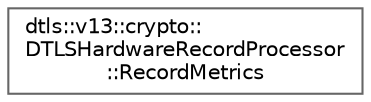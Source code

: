 digraph "Graphical Class Hierarchy"
{
 // LATEX_PDF_SIZE
  bgcolor="transparent";
  edge [fontname=Helvetica,fontsize=10,labelfontname=Helvetica,labelfontsize=10];
  node [fontname=Helvetica,fontsize=10,shape=box,height=0.2,width=0.4];
  rankdir="LR";
  Node0 [id="Node000000",label="dtls::v13::crypto::\lDTLSHardwareRecordProcessor\l::RecordMetrics",height=0.2,width=0.4,color="grey40", fillcolor="white", style="filled",URL="$structdtls_1_1v13_1_1crypto_1_1DTLSHardwareRecordProcessor_1_1RecordMetrics.html",tooltip="Get record processing performance metrics."];
}
